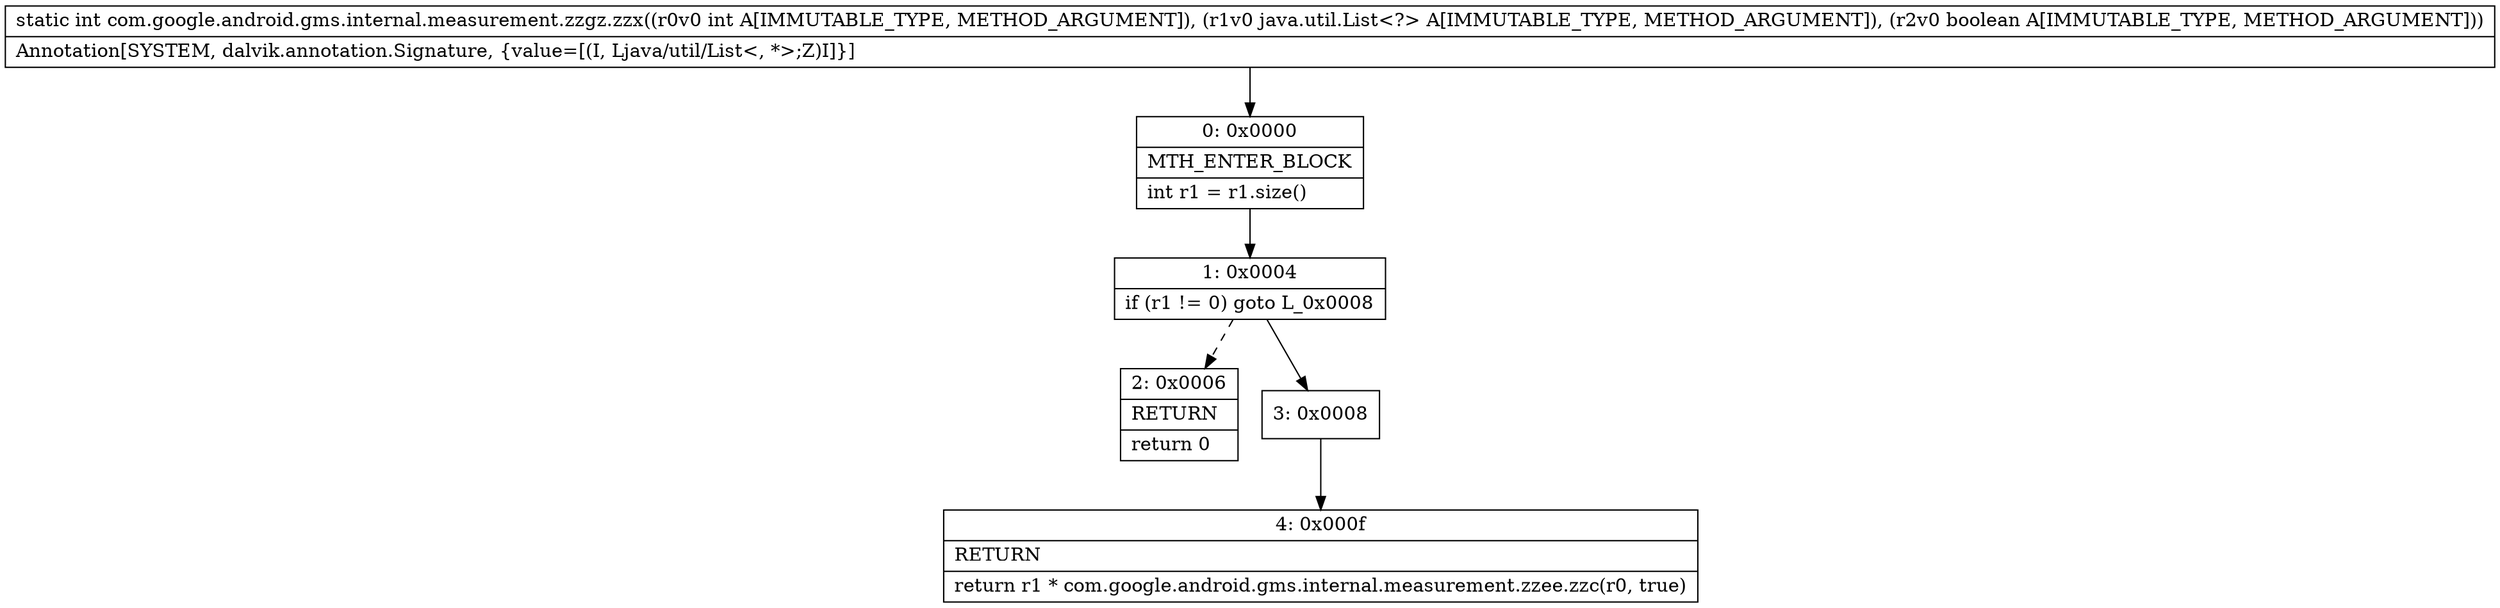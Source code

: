 digraph "CFG forcom.google.android.gms.internal.measurement.zzgz.zzx(ILjava\/util\/List;Z)I" {
Node_0 [shape=record,label="{0\:\ 0x0000|MTH_ENTER_BLOCK\l|int r1 = r1.size()\l}"];
Node_1 [shape=record,label="{1\:\ 0x0004|if (r1 != 0) goto L_0x0008\l}"];
Node_2 [shape=record,label="{2\:\ 0x0006|RETURN\l|return 0\l}"];
Node_3 [shape=record,label="{3\:\ 0x0008}"];
Node_4 [shape=record,label="{4\:\ 0x000f|RETURN\l|return r1 * com.google.android.gms.internal.measurement.zzee.zzc(r0, true)\l}"];
MethodNode[shape=record,label="{static int com.google.android.gms.internal.measurement.zzgz.zzx((r0v0 int A[IMMUTABLE_TYPE, METHOD_ARGUMENT]), (r1v0 java.util.List\<?\> A[IMMUTABLE_TYPE, METHOD_ARGUMENT]), (r2v0 boolean A[IMMUTABLE_TYPE, METHOD_ARGUMENT]))  | Annotation[SYSTEM, dalvik.annotation.Signature, \{value=[(I, Ljava\/util\/List\<, *\>;Z)I]\}]\l}"];
MethodNode -> Node_0;
Node_0 -> Node_1;
Node_1 -> Node_2[style=dashed];
Node_1 -> Node_3;
Node_3 -> Node_4;
}

